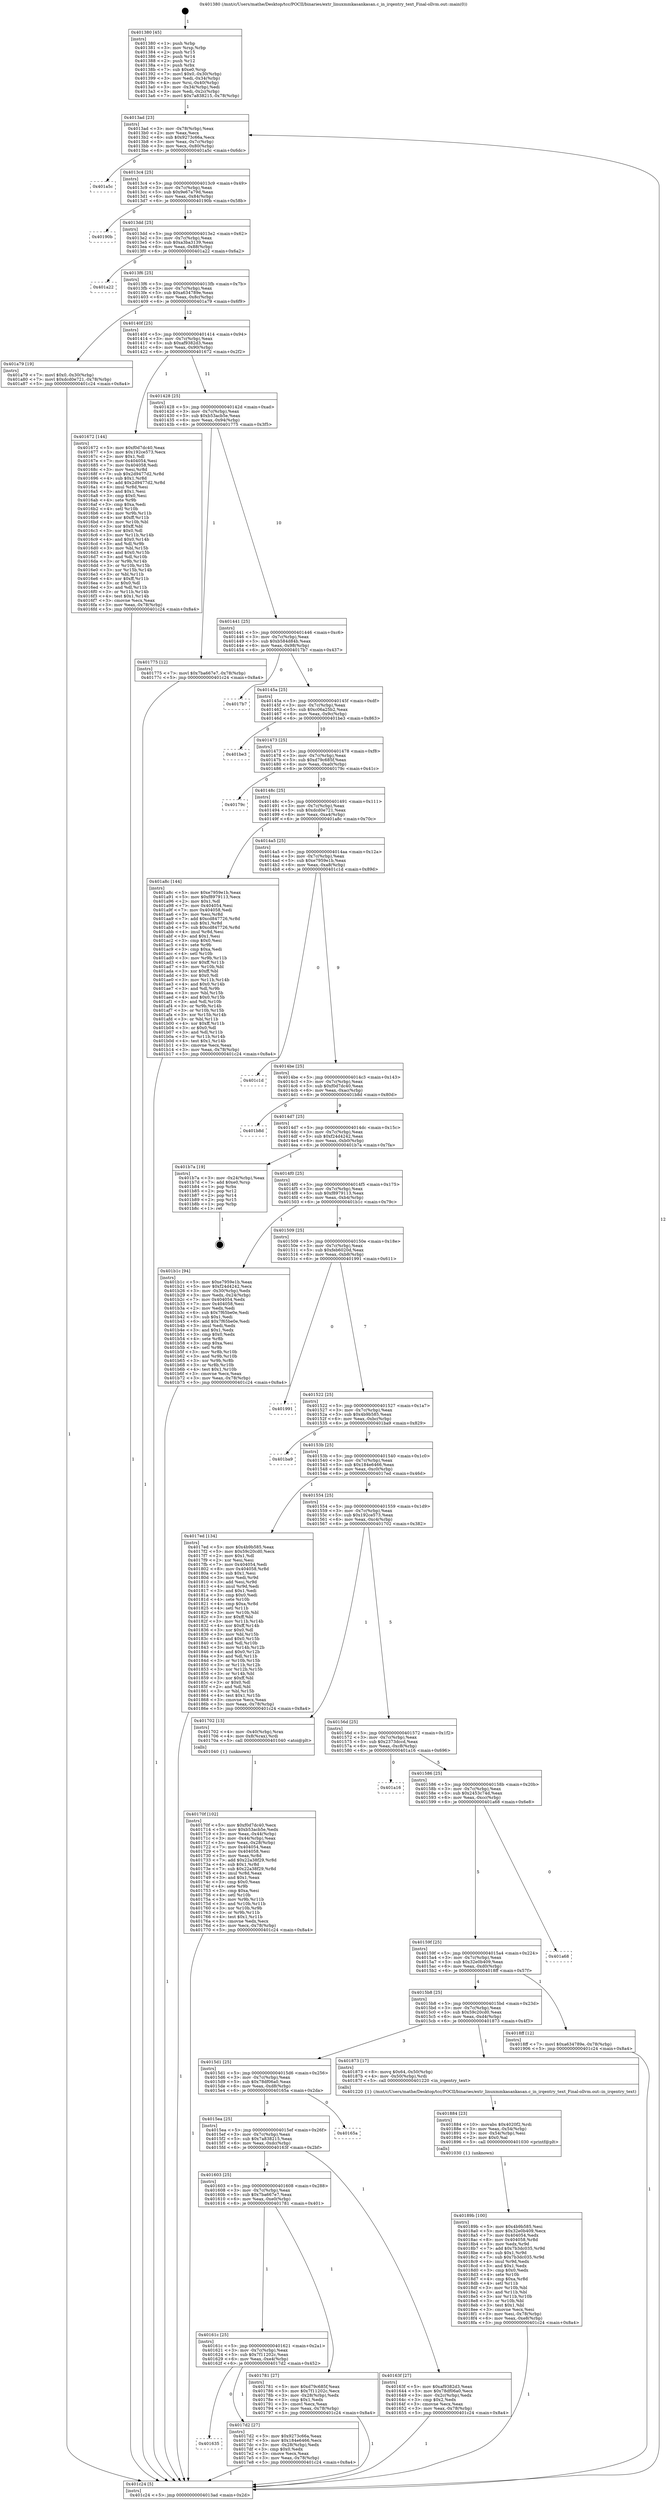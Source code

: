 digraph "0x401380" {
  label = "0x401380 (/mnt/c/Users/mathe/Desktop/tcc/POCII/binaries/extr_linuxmmkasankasan.c_in_irqentry_text_Final-ollvm.out::main(0))"
  labelloc = "t"
  node[shape=record]

  Entry [label="",width=0.3,height=0.3,shape=circle,fillcolor=black,style=filled]
  "0x4013ad" [label="{
     0x4013ad [23]\l
     | [instrs]\l
     &nbsp;&nbsp;0x4013ad \<+3\>: mov -0x78(%rbp),%eax\l
     &nbsp;&nbsp;0x4013b0 \<+2\>: mov %eax,%ecx\l
     &nbsp;&nbsp;0x4013b2 \<+6\>: sub $0x9273c66a,%ecx\l
     &nbsp;&nbsp;0x4013b8 \<+3\>: mov %eax,-0x7c(%rbp)\l
     &nbsp;&nbsp;0x4013bb \<+3\>: mov %ecx,-0x80(%rbp)\l
     &nbsp;&nbsp;0x4013be \<+6\>: je 0000000000401a5c \<main+0x6dc\>\l
  }"]
  "0x401a5c" [label="{
     0x401a5c\l
  }", style=dashed]
  "0x4013c4" [label="{
     0x4013c4 [25]\l
     | [instrs]\l
     &nbsp;&nbsp;0x4013c4 \<+5\>: jmp 00000000004013c9 \<main+0x49\>\l
     &nbsp;&nbsp;0x4013c9 \<+3\>: mov -0x7c(%rbp),%eax\l
     &nbsp;&nbsp;0x4013cc \<+5\>: sub $0x9e67a79d,%eax\l
     &nbsp;&nbsp;0x4013d1 \<+6\>: mov %eax,-0x84(%rbp)\l
     &nbsp;&nbsp;0x4013d7 \<+6\>: je 000000000040190b \<main+0x58b\>\l
  }"]
  Exit [label="",width=0.3,height=0.3,shape=circle,fillcolor=black,style=filled,peripheries=2]
  "0x40190b" [label="{
     0x40190b\l
  }", style=dashed]
  "0x4013dd" [label="{
     0x4013dd [25]\l
     | [instrs]\l
     &nbsp;&nbsp;0x4013dd \<+5\>: jmp 00000000004013e2 \<main+0x62\>\l
     &nbsp;&nbsp;0x4013e2 \<+3\>: mov -0x7c(%rbp),%eax\l
     &nbsp;&nbsp;0x4013e5 \<+5\>: sub $0xa3ba3139,%eax\l
     &nbsp;&nbsp;0x4013ea \<+6\>: mov %eax,-0x88(%rbp)\l
     &nbsp;&nbsp;0x4013f0 \<+6\>: je 0000000000401a22 \<main+0x6a2\>\l
  }"]
  "0x40189b" [label="{
     0x40189b [100]\l
     | [instrs]\l
     &nbsp;&nbsp;0x40189b \<+5\>: mov $0x4b9b585,%esi\l
     &nbsp;&nbsp;0x4018a0 \<+5\>: mov $0x32e0b409,%ecx\l
     &nbsp;&nbsp;0x4018a5 \<+7\>: mov 0x404054,%edx\l
     &nbsp;&nbsp;0x4018ac \<+8\>: mov 0x404058,%r8d\l
     &nbsp;&nbsp;0x4018b4 \<+3\>: mov %edx,%r9d\l
     &nbsp;&nbsp;0x4018b7 \<+7\>: add $0x7b3dc035,%r9d\l
     &nbsp;&nbsp;0x4018be \<+4\>: sub $0x1,%r9d\l
     &nbsp;&nbsp;0x4018c2 \<+7\>: sub $0x7b3dc035,%r9d\l
     &nbsp;&nbsp;0x4018c9 \<+4\>: imul %r9d,%edx\l
     &nbsp;&nbsp;0x4018cd \<+3\>: and $0x1,%edx\l
     &nbsp;&nbsp;0x4018d0 \<+3\>: cmp $0x0,%edx\l
     &nbsp;&nbsp;0x4018d3 \<+4\>: sete %r10b\l
     &nbsp;&nbsp;0x4018d7 \<+4\>: cmp $0xa,%r8d\l
     &nbsp;&nbsp;0x4018db \<+4\>: setl %r11b\l
     &nbsp;&nbsp;0x4018df \<+3\>: mov %r10b,%bl\l
     &nbsp;&nbsp;0x4018e2 \<+3\>: and %r11b,%bl\l
     &nbsp;&nbsp;0x4018e5 \<+3\>: xor %r11b,%r10b\l
     &nbsp;&nbsp;0x4018e8 \<+3\>: or %r10b,%bl\l
     &nbsp;&nbsp;0x4018eb \<+3\>: test $0x1,%bl\l
     &nbsp;&nbsp;0x4018ee \<+3\>: cmovne %ecx,%esi\l
     &nbsp;&nbsp;0x4018f1 \<+3\>: mov %esi,-0x78(%rbp)\l
     &nbsp;&nbsp;0x4018f4 \<+6\>: mov %eax,-0xe8(%rbp)\l
     &nbsp;&nbsp;0x4018fa \<+5\>: jmp 0000000000401c24 \<main+0x8a4\>\l
  }"]
  "0x401a22" [label="{
     0x401a22\l
  }", style=dashed]
  "0x4013f6" [label="{
     0x4013f6 [25]\l
     | [instrs]\l
     &nbsp;&nbsp;0x4013f6 \<+5\>: jmp 00000000004013fb \<main+0x7b\>\l
     &nbsp;&nbsp;0x4013fb \<+3\>: mov -0x7c(%rbp),%eax\l
     &nbsp;&nbsp;0x4013fe \<+5\>: sub $0xa634789e,%eax\l
     &nbsp;&nbsp;0x401403 \<+6\>: mov %eax,-0x8c(%rbp)\l
     &nbsp;&nbsp;0x401409 \<+6\>: je 0000000000401a79 \<main+0x6f9\>\l
  }"]
  "0x401884" [label="{
     0x401884 [23]\l
     | [instrs]\l
     &nbsp;&nbsp;0x401884 \<+10\>: movabs $0x4020f2,%rdi\l
     &nbsp;&nbsp;0x40188e \<+3\>: mov %eax,-0x54(%rbp)\l
     &nbsp;&nbsp;0x401891 \<+3\>: mov -0x54(%rbp),%esi\l
     &nbsp;&nbsp;0x401894 \<+2\>: mov $0x0,%al\l
     &nbsp;&nbsp;0x401896 \<+5\>: call 0000000000401030 \<printf@plt\>\l
     | [calls]\l
     &nbsp;&nbsp;0x401030 \{1\} (unknown)\l
  }"]
  "0x401a79" [label="{
     0x401a79 [19]\l
     | [instrs]\l
     &nbsp;&nbsp;0x401a79 \<+7\>: movl $0x0,-0x30(%rbp)\l
     &nbsp;&nbsp;0x401a80 \<+7\>: movl $0xdcd0e721,-0x78(%rbp)\l
     &nbsp;&nbsp;0x401a87 \<+5\>: jmp 0000000000401c24 \<main+0x8a4\>\l
  }"]
  "0x40140f" [label="{
     0x40140f [25]\l
     | [instrs]\l
     &nbsp;&nbsp;0x40140f \<+5\>: jmp 0000000000401414 \<main+0x94\>\l
     &nbsp;&nbsp;0x401414 \<+3\>: mov -0x7c(%rbp),%eax\l
     &nbsp;&nbsp;0x401417 \<+5\>: sub $0xaf9382d3,%eax\l
     &nbsp;&nbsp;0x40141c \<+6\>: mov %eax,-0x90(%rbp)\l
     &nbsp;&nbsp;0x401422 \<+6\>: je 0000000000401672 \<main+0x2f2\>\l
  }"]
  "0x401635" [label="{
     0x401635\l
  }", style=dashed]
  "0x401672" [label="{
     0x401672 [144]\l
     | [instrs]\l
     &nbsp;&nbsp;0x401672 \<+5\>: mov $0xf0d7dc40,%eax\l
     &nbsp;&nbsp;0x401677 \<+5\>: mov $0x192ce573,%ecx\l
     &nbsp;&nbsp;0x40167c \<+2\>: mov $0x1,%dl\l
     &nbsp;&nbsp;0x40167e \<+7\>: mov 0x404054,%esi\l
     &nbsp;&nbsp;0x401685 \<+7\>: mov 0x404058,%edi\l
     &nbsp;&nbsp;0x40168c \<+3\>: mov %esi,%r8d\l
     &nbsp;&nbsp;0x40168f \<+7\>: sub $0x2d9477d2,%r8d\l
     &nbsp;&nbsp;0x401696 \<+4\>: sub $0x1,%r8d\l
     &nbsp;&nbsp;0x40169a \<+7\>: add $0x2d9477d2,%r8d\l
     &nbsp;&nbsp;0x4016a1 \<+4\>: imul %r8d,%esi\l
     &nbsp;&nbsp;0x4016a5 \<+3\>: and $0x1,%esi\l
     &nbsp;&nbsp;0x4016a8 \<+3\>: cmp $0x0,%esi\l
     &nbsp;&nbsp;0x4016ab \<+4\>: sete %r9b\l
     &nbsp;&nbsp;0x4016af \<+3\>: cmp $0xa,%edi\l
     &nbsp;&nbsp;0x4016b2 \<+4\>: setl %r10b\l
     &nbsp;&nbsp;0x4016b6 \<+3\>: mov %r9b,%r11b\l
     &nbsp;&nbsp;0x4016b9 \<+4\>: xor $0xff,%r11b\l
     &nbsp;&nbsp;0x4016bd \<+3\>: mov %r10b,%bl\l
     &nbsp;&nbsp;0x4016c0 \<+3\>: xor $0xff,%bl\l
     &nbsp;&nbsp;0x4016c3 \<+3\>: xor $0x0,%dl\l
     &nbsp;&nbsp;0x4016c6 \<+3\>: mov %r11b,%r14b\l
     &nbsp;&nbsp;0x4016c9 \<+4\>: and $0x0,%r14b\l
     &nbsp;&nbsp;0x4016cd \<+3\>: and %dl,%r9b\l
     &nbsp;&nbsp;0x4016d0 \<+3\>: mov %bl,%r15b\l
     &nbsp;&nbsp;0x4016d3 \<+4\>: and $0x0,%r15b\l
     &nbsp;&nbsp;0x4016d7 \<+3\>: and %dl,%r10b\l
     &nbsp;&nbsp;0x4016da \<+3\>: or %r9b,%r14b\l
     &nbsp;&nbsp;0x4016dd \<+3\>: or %r10b,%r15b\l
     &nbsp;&nbsp;0x4016e0 \<+3\>: xor %r15b,%r14b\l
     &nbsp;&nbsp;0x4016e3 \<+3\>: or %bl,%r11b\l
     &nbsp;&nbsp;0x4016e6 \<+4\>: xor $0xff,%r11b\l
     &nbsp;&nbsp;0x4016ea \<+3\>: or $0x0,%dl\l
     &nbsp;&nbsp;0x4016ed \<+3\>: and %dl,%r11b\l
     &nbsp;&nbsp;0x4016f0 \<+3\>: or %r11b,%r14b\l
     &nbsp;&nbsp;0x4016f3 \<+4\>: test $0x1,%r14b\l
     &nbsp;&nbsp;0x4016f7 \<+3\>: cmovne %ecx,%eax\l
     &nbsp;&nbsp;0x4016fa \<+3\>: mov %eax,-0x78(%rbp)\l
     &nbsp;&nbsp;0x4016fd \<+5\>: jmp 0000000000401c24 \<main+0x8a4\>\l
  }"]
  "0x401428" [label="{
     0x401428 [25]\l
     | [instrs]\l
     &nbsp;&nbsp;0x401428 \<+5\>: jmp 000000000040142d \<main+0xad\>\l
     &nbsp;&nbsp;0x40142d \<+3\>: mov -0x7c(%rbp),%eax\l
     &nbsp;&nbsp;0x401430 \<+5\>: sub $0xb53acb5e,%eax\l
     &nbsp;&nbsp;0x401435 \<+6\>: mov %eax,-0x94(%rbp)\l
     &nbsp;&nbsp;0x40143b \<+6\>: je 0000000000401775 \<main+0x3f5\>\l
  }"]
  "0x4017d2" [label="{
     0x4017d2 [27]\l
     | [instrs]\l
     &nbsp;&nbsp;0x4017d2 \<+5\>: mov $0x9273c66a,%eax\l
     &nbsp;&nbsp;0x4017d7 \<+5\>: mov $0x184e6466,%ecx\l
     &nbsp;&nbsp;0x4017dc \<+3\>: mov -0x28(%rbp),%edx\l
     &nbsp;&nbsp;0x4017df \<+3\>: cmp $0x0,%edx\l
     &nbsp;&nbsp;0x4017e2 \<+3\>: cmove %ecx,%eax\l
     &nbsp;&nbsp;0x4017e5 \<+3\>: mov %eax,-0x78(%rbp)\l
     &nbsp;&nbsp;0x4017e8 \<+5\>: jmp 0000000000401c24 \<main+0x8a4\>\l
  }"]
  "0x401775" [label="{
     0x401775 [12]\l
     | [instrs]\l
     &nbsp;&nbsp;0x401775 \<+7\>: movl $0x7ba667e7,-0x78(%rbp)\l
     &nbsp;&nbsp;0x40177c \<+5\>: jmp 0000000000401c24 \<main+0x8a4\>\l
  }"]
  "0x401441" [label="{
     0x401441 [25]\l
     | [instrs]\l
     &nbsp;&nbsp;0x401441 \<+5\>: jmp 0000000000401446 \<main+0xc6\>\l
     &nbsp;&nbsp;0x401446 \<+3\>: mov -0x7c(%rbp),%eax\l
     &nbsp;&nbsp;0x401449 \<+5\>: sub $0xb584d84b,%eax\l
     &nbsp;&nbsp;0x40144e \<+6\>: mov %eax,-0x98(%rbp)\l
     &nbsp;&nbsp;0x401454 \<+6\>: je 00000000004017b7 \<main+0x437\>\l
  }"]
  "0x40161c" [label="{
     0x40161c [25]\l
     | [instrs]\l
     &nbsp;&nbsp;0x40161c \<+5\>: jmp 0000000000401621 \<main+0x2a1\>\l
     &nbsp;&nbsp;0x401621 \<+3\>: mov -0x7c(%rbp),%eax\l
     &nbsp;&nbsp;0x401624 \<+5\>: sub $0x7f11202c,%eax\l
     &nbsp;&nbsp;0x401629 \<+6\>: mov %eax,-0xe4(%rbp)\l
     &nbsp;&nbsp;0x40162f \<+6\>: je 00000000004017d2 \<main+0x452\>\l
  }"]
  "0x4017b7" [label="{
     0x4017b7\l
  }", style=dashed]
  "0x40145a" [label="{
     0x40145a [25]\l
     | [instrs]\l
     &nbsp;&nbsp;0x40145a \<+5\>: jmp 000000000040145f \<main+0xdf\>\l
     &nbsp;&nbsp;0x40145f \<+3\>: mov -0x7c(%rbp),%eax\l
     &nbsp;&nbsp;0x401462 \<+5\>: sub $0xc06a25b2,%eax\l
     &nbsp;&nbsp;0x401467 \<+6\>: mov %eax,-0x9c(%rbp)\l
     &nbsp;&nbsp;0x40146d \<+6\>: je 0000000000401be3 \<main+0x863\>\l
  }"]
  "0x401781" [label="{
     0x401781 [27]\l
     | [instrs]\l
     &nbsp;&nbsp;0x401781 \<+5\>: mov $0xd79c685f,%eax\l
     &nbsp;&nbsp;0x401786 \<+5\>: mov $0x7f11202c,%ecx\l
     &nbsp;&nbsp;0x40178b \<+3\>: mov -0x28(%rbp),%edx\l
     &nbsp;&nbsp;0x40178e \<+3\>: cmp $0x1,%edx\l
     &nbsp;&nbsp;0x401791 \<+3\>: cmovl %ecx,%eax\l
     &nbsp;&nbsp;0x401794 \<+3\>: mov %eax,-0x78(%rbp)\l
     &nbsp;&nbsp;0x401797 \<+5\>: jmp 0000000000401c24 \<main+0x8a4\>\l
  }"]
  "0x401be3" [label="{
     0x401be3\l
  }", style=dashed]
  "0x401473" [label="{
     0x401473 [25]\l
     | [instrs]\l
     &nbsp;&nbsp;0x401473 \<+5\>: jmp 0000000000401478 \<main+0xf8\>\l
     &nbsp;&nbsp;0x401478 \<+3\>: mov -0x7c(%rbp),%eax\l
     &nbsp;&nbsp;0x40147b \<+5\>: sub $0xd79c685f,%eax\l
     &nbsp;&nbsp;0x401480 \<+6\>: mov %eax,-0xa0(%rbp)\l
     &nbsp;&nbsp;0x401486 \<+6\>: je 000000000040179c \<main+0x41c\>\l
  }"]
  "0x40170f" [label="{
     0x40170f [102]\l
     | [instrs]\l
     &nbsp;&nbsp;0x40170f \<+5\>: mov $0xf0d7dc40,%ecx\l
     &nbsp;&nbsp;0x401714 \<+5\>: mov $0xb53acb5e,%edx\l
     &nbsp;&nbsp;0x401719 \<+3\>: mov %eax,-0x44(%rbp)\l
     &nbsp;&nbsp;0x40171c \<+3\>: mov -0x44(%rbp),%eax\l
     &nbsp;&nbsp;0x40171f \<+3\>: mov %eax,-0x28(%rbp)\l
     &nbsp;&nbsp;0x401722 \<+7\>: mov 0x404054,%eax\l
     &nbsp;&nbsp;0x401729 \<+7\>: mov 0x404058,%esi\l
     &nbsp;&nbsp;0x401730 \<+3\>: mov %eax,%r8d\l
     &nbsp;&nbsp;0x401733 \<+7\>: add $0x22a38f29,%r8d\l
     &nbsp;&nbsp;0x40173a \<+4\>: sub $0x1,%r8d\l
     &nbsp;&nbsp;0x40173e \<+7\>: sub $0x22a38f29,%r8d\l
     &nbsp;&nbsp;0x401745 \<+4\>: imul %r8d,%eax\l
     &nbsp;&nbsp;0x401749 \<+3\>: and $0x1,%eax\l
     &nbsp;&nbsp;0x40174c \<+3\>: cmp $0x0,%eax\l
     &nbsp;&nbsp;0x40174f \<+4\>: sete %r9b\l
     &nbsp;&nbsp;0x401753 \<+3\>: cmp $0xa,%esi\l
     &nbsp;&nbsp;0x401756 \<+4\>: setl %r10b\l
     &nbsp;&nbsp;0x40175a \<+3\>: mov %r9b,%r11b\l
     &nbsp;&nbsp;0x40175d \<+3\>: and %r10b,%r11b\l
     &nbsp;&nbsp;0x401760 \<+3\>: xor %r10b,%r9b\l
     &nbsp;&nbsp;0x401763 \<+3\>: or %r9b,%r11b\l
     &nbsp;&nbsp;0x401766 \<+4\>: test $0x1,%r11b\l
     &nbsp;&nbsp;0x40176a \<+3\>: cmovne %edx,%ecx\l
     &nbsp;&nbsp;0x40176d \<+3\>: mov %ecx,-0x78(%rbp)\l
     &nbsp;&nbsp;0x401770 \<+5\>: jmp 0000000000401c24 \<main+0x8a4\>\l
  }"]
  "0x40179c" [label="{
     0x40179c\l
  }", style=dashed]
  "0x40148c" [label="{
     0x40148c [25]\l
     | [instrs]\l
     &nbsp;&nbsp;0x40148c \<+5\>: jmp 0000000000401491 \<main+0x111\>\l
     &nbsp;&nbsp;0x401491 \<+3\>: mov -0x7c(%rbp),%eax\l
     &nbsp;&nbsp;0x401494 \<+5\>: sub $0xdcd0e721,%eax\l
     &nbsp;&nbsp;0x401499 \<+6\>: mov %eax,-0xa4(%rbp)\l
     &nbsp;&nbsp;0x40149f \<+6\>: je 0000000000401a8c \<main+0x70c\>\l
  }"]
  "0x401380" [label="{
     0x401380 [45]\l
     | [instrs]\l
     &nbsp;&nbsp;0x401380 \<+1\>: push %rbp\l
     &nbsp;&nbsp;0x401381 \<+3\>: mov %rsp,%rbp\l
     &nbsp;&nbsp;0x401384 \<+2\>: push %r15\l
     &nbsp;&nbsp;0x401386 \<+2\>: push %r14\l
     &nbsp;&nbsp;0x401388 \<+2\>: push %r12\l
     &nbsp;&nbsp;0x40138a \<+1\>: push %rbx\l
     &nbsp;&nbsp;0x40138b \<+7\>: sub $0xe0,%rsp\l
     &nbsp;&nbsp;0x401392 \<+7\>: movl $0x0,-0x30(%rbp)\l
     &nbsp;&nbsp;0x401399 \<+3\>: mov %edi,-0x34(%rbp)\l
     &nbsp;&nbsp;0x40139c \<+4\>: mov %rsi,-0x40(%rbp)\l
     &nbsp;&nbsp;0x4013a0 \<+3\>: mov -0x34(%rbp),%edi\l
     &nbsp;&nbsp;0x4013a3 \<+3\>: mov %edi,-0x2c(%rbp)\l
     &nbsp;&nbsp;0x4013a6 \<+7\>: movl $0x7a838215,-0x78(%rbp)\l
  }"]
  "0x401a8c" [label="{
     0x401a8c [144]\l
     | [instrs]\l
     &nbsp;&nbsp;0x401a8c \<+5\>: mov $0xe7959e1b,%eax\l
     &nbsp;&nbsp;0x401a91 \<+5\>: mov $0xf8979113,%ecx\l
     &nbsp;&nbsp;0x401a96 \<+2\>: mov $0x1,%dl\l
     &nbsp;&nbsp;0x401a98 \<+7\>: mov 0x404054,%esi\l
     &nbsp;&nbsp;0x401a9f \<+7\>: mov 0x404058,%edi\l
     &nbsp;&nbsp;0x401aa6 \<+3\>: mov %esi,%r8d\l
     &nbsp;&nbsp;0x401aa9 \<+7\>: add $0xcd847726,%r8d\l
     &nbsp;&nbsp;0x401ab0 \<+4\>: sub $0x1,%r8d\l
     &nbsp;&nbsp;0x401ab4 \<+7\>: sub $0xcd847726,%r8d\l
     &nbsp;&nbsp;0x401abb \<+4\>: imul %r8d,%esi\l
     &nbsp;&nbsp;0x401abf \<+3\>: and $0x1,%esi\l
     &nbsp;&nbsp;0x401ac2 \<+3\>: cmp $0x0,%esi\l
     &nbsp;&nbsp;0x401ac5 \<+4\>: sete %r9b\l
     &nbsp;&nbsp;0x401ac9 \<+3\>: cmp $0xa,%edi\l
     &nbsp;&nbsp;0x401acc \<+4\>: setl %r10b\l
     &nbsp;&nbsp;0x401ad0 \<+3\>: mov %r9b,%r11b\l
     &nbsp;&nbsp;0x401ad3 \<+4\>: xor $0xff,%r11b\l
     &nbsp;&nbsp;0x401ad7 \<+3\>: mov %r10b,%bl\l
     &nbsp;&nbsp;0x401ada \<+3\>: xor $0xff,%bl\l
     &nbsp;&nbsp;0x401add \<+3\>: xor $0x0,%dl\l
     &nbsp;&nbsp;0x401ae0 \<+3\>: mov %r11b,%r14b\l
     &nbsp;&nbsp;0x401ae3 \<+4\>: and $0x0,%r14b\l
     &nbsp;&nbsp;0x401ae7 \<+3\>: and %dl,%r9b\l
     &nbsp;&nbsp;0x401aea \<+3\>: mov %bl,%r15b\l
     &nbsp;&nbsp;0x401aed \<+4\>: and $0x0,%r15b\l
     &nbsp;&nbsp;0x401af1 \<+3\>: and %dl,%r10b\l
     &nbsp;&nbsp;0x401af4 \<+3\>: or %r9b,%r14b\l
     &nbsp;&nbsp;0x401af7 \<+3\>: or %r10b,%r15b\l
     &nbsp;&nbsp;0x401afa \<+3\>: xor %r15b,%r14b\l
     &nbsp;&nbsp;0x401afd \<+3\>: or %bl,%r11b\l
     &nbsp;&nbsp;0x401b00 \<+4\>: xor $0xff,%r11b\l
     &nbsp;&nbsp;0x401b04 \<+3\>: or $0x0,%dl\l
     &nbsp;&nbsp;0x401b07 \<+3\>: and %dl,%r11b\l
     &nbsp;&nbsp;0x401b0a \<+3\>: or %r11b,%r14b\l
     &nbsp;&nbsp;0x401b0d \<+4\>: test $0x1,%r14b\l
     &nbsp;&nbsp;0x401b11 \<+3\>: cmovne %ecx,%eax\l
     &nbsp;&nbsp;0x401b14 \<+3\>: mov %eax,-0x78(%rbp)\l
     &nbsp;&nbsp;0x401b17 \<+5\>: jmp 0000000000401c24 \<main+0x8a4\>\l
  }"]
  "0x4014a5" [label="{
     0x4014a5 [25]\l
     | [instrs]\l
     &nbsp;&nbsp;0x4014a5 \<+5\>: jmp 00000000004014aa \<main+0x12a\>\l
     &nbsp;&nbsp;0x4014aa \<+3\>: mov -0x7c(%rbp),%eax\l
     &nbsp;&nbsp;0x4014ad \<+5\>: sub $0xe7959e1b,%eax\l
     &nbsp;&nbsp;0x4014b2 \<+6\>: mov %eax,-0xa8(%rbp)\l
     &nbsp;&nbsp;0x4014b8 \<+6\>: je 0000000000401c1d \<main+0x89d\>\l
  }"]
  "0x401c24" [label="{
     0x401c24 [5]\l
     | [instrs]\l
     &nbsp;&nbsp;0x401c24 \<+5\>: jmp 00000000004013ad \<main+0x2d\>\l
  }"]
  "0x401c1d" [label="{
     0x401c1d\l
  }", style=dashed]
  "0x4014be" [label="{
     0x4014be [25]\l
     | [instrs]\l
     &nbsp;&nbsp;0x4014be \<+5\>: jmp 00000000004014c3 \<main+0x143\>\l
     &nbsp;&nbsp;0x4014c3 \<+3\>: mov -0x7c(%rbp),%eax\l
     &nbsp;&nbsp;0x4014c6 \<+5\>: sub $0xf0d7dc40,%eax\l
     &nbsp;&nbsp;0x4014cb \<+6\>: mov %eax,-0xac(%rbp)\l
     &nbsp;&nbsp;0x4014d1 \<+6\>: je 0000000000401b8d \<main+0x80d\>\l
  }"]
  "0x401603" [label="{
     0x401603 [25]\l
     | [instrs]\l
     &nbsp;&nbsp;0x401603 \<+5\>: jmp 0000000000401608 \<main+0x288\>\l
     &nbsp;&nbsp;0x401608 \<+3\>: mov -0x7c(%rbp),%eax\l
     &nbsp;&nbsp;0x40160b \<+5\>: sub $0x7ba667e7,%eax\l
     &nbsp;&nbsp;0x401610 \<+6\>: mov %eax,-0xe0(%rbp)\l
     &nbsp;&nbsp;0x401616 \<+6\>: je 0000000000401781 \<main+0x401\>\l
  }"]
  "0x401b8d" [label="{
     0x401b8d\l
  }", style=dashed]
  "0x4014d7" [label="{
     0x4014d7 [25]\l
     | [instrs]\l
     &nbsp;&nbsp;0x4014d7 \<+5\>: jmp 00000000004014dc \<main+0x15c\>\l
     &nbsp;&nbsp;0x4014dc \<+3\>: mov -0x7c(%rbp),%eax\l
     &nbsp;&nbsp;0x4014df \<+5\>: sub $0xf24d4242,%eax\l
     &nbsp;&nbsp;0x4014e4 \<+6\>: mov %eax,-0xb0(%rbp)\l
     &nbsp;&nbsp;0x4014ea \<+6\>: je 0000000000401b7a \<main+0x7fa\>\l
  }"]
  "0x40163f" [label="{
     0x40163f [27]\l
     | [instrs]\l
     &nbsp;&nbsp;0x40163f \<+5\>: mov $0xaf9382d3,%eax\l
     &nbsp;&nbsp;0x401644 \<+5\>: mov $0x78df06a0,%ecx\l
     &nbsp;&nbsp;0x401649 \<+3\>: mov -0x2c(%rbp),%edx\l
     &nbsp;&nbsp;0x40164c \<+3\>: cmp $0x2,%edx\l
     &nbsp;&nbsp;0x40164f \<+3\>: cmovne %ecx,%eax\l
     &nbsp;&nbsp;0x401652 \<+3\>: mov %eax,-0x78(%rbp)\l
     &nbsp;&nbsp;0x401655 \<+5\>: jmp 0000000000401c24 \<main+0x8a4\>\l
  }"]
  "0x401b7a" [label="{
     0x401b7a [19]\l
     | [instrs]\l
     &nbsp;&nbsp;0x401b7a \<+3\>: mov -0x24(%rbp),%eax\l
     &nbsp;&nbsp;0x401b7d \<+7\>: add $0xe0,%rsp\l
     &nbsp;&nbsp;0x401b84 \<+1\>: pop %rbx\l
     &nbsp;&nbsp;0x401b85 \<+2\>: pop %r12\l
     &nbsp;&nbsp;0x401b87 \<+2\>: pop %r14\l
     &nbsp;&nbsp;0x401b89 \<+2\>: pop %r15\l
     &nbsp;&nbsp;0x401b8b \<+1\>: pop %rbp\l
     &nbsp;&nbsp;0x401b8c \<+1\>: ret\l
  }"]
  "0x4014f0" [label="{
     0x4014f0 [25]\l
     | [instrs]\l
     &nbsp;&nbsp;0x4014f0 \<+5\>: jmp 00000000004014f5 \<main+0x175\>\l
     &nbsp;&nbsp;0x4014f5 \<+3\>: mov -0x7c(%rbp),%eax\l
     &nbsp;&nbsp;0x4014f8 \<+5\>: sub $0xf8979113,%eax\l
     &nbsp;&nbsp;0x4014fd \<+6\>: mov %eax,-0xb4(%rbp)\l
     &nbsp;&nbsp;0x401503 \<+6\>: je 0000000000401b1c \<main+0x79c\>\l
  }"]
  "0x4015ea" [label="{
     0x4015ea [25]\l
     | [instrs]\l
     &nbsp;&nbsp;0x4015ea \<+5\>: jmp 00000000004015ef \<main+0x26f\>\l
     &nbsp;&nbsp;0x4015ef \<+3\>: mov -0x7c(%rbp),%eax\l
     &nbsp;&nbsp;0x4015f2 \<+5\>: sub $0x7a838215,%eax\l
     &nbsp;&nbsp;0x4015f7 \<+6\>: mov %eax,-0xdc(%rbp)\l
     &nbsp;&nbsp;0x4015fd \<+6\>: je 000000000040163f \<main+0x2bf\>\l
  }"]
  "0x401b1c" [label="{
     0x401b1c [94]\l
     | [instrs]\l
     &nbsp;&nbsp;0x401b1c \<+5\>: mov $0xe7959e1b,%eax\l
     &nbsp;&nbsp;0x401b21 \<+5\>: mov $0xf24d4242,%ecx\l
     &nbsp;&nbsp;0x401b26 \<+3\>: mov -0x30(%rbp),%edx\l
     &nbsp;&nbsp;0x401b29 \<+3\>: mov %edx,-0x24(%rbp)\l
     &nbsp;&nbsp;0x401b2c \<+7\>: mov 0x404054,%edx\l
     &nbsp;&nbsp;0x401b33 \<+7\>: mov 0x404058,%esi\l
     &nbsp;&nbsp;0x401b3a \<+2\>: mov %edx,%edi\l
     &nbsp;&nbsp;0x401b3c \<+6\>: sub $0x7f65be0e,%edi\l
     &nbsp;&nbsp;0x401b42 \<+3\>: sub $0x1,%edi\l
     &nbsp;&nbsp;0x401b45 \<+6\>: add $0x7f65be0e,%edi\l
     &nbsp;&nbsp;0x401b4b \<+3\>: imul %edi,%edx\l
     &nbsp;&nbsp;0x401b4e \<+3\>: and $0x1,%edx\l
     &nbsp;&nbsp;0x401b51 \<+3\>: cmp $0x0,%edx\l
     &nbsp;&nbsp;0x401b54 \<+4\>: sete %r8b\l
     &nbsp;&nbsp;0x401b58 \<+3\>: cmp $0xa,%esi\l
     &nbsp;&nbsp;0x401b5b \<+4\>: setl %r9b\l
     &nbsp;&nbsp;0x401b5f \<+3\>: mov %r8b,%r10b\l
     &nbsp;&nbsp;0x401b62 \<+3\>: and %r9b,%r10b\l
     &nbsp;&nbsp;0x401b65 \<+3\>: xor %r9b,%r8b\l
     &nbsp;&nbsp;0x401b68 \<+3\>: or %r8b,%r10b\l
     &nbsp;&nbsp;0x401b6b \<+4\>: test $0x1,%r10b\l
     &nbsp;&nbsp;0x401b6f \<+3\>: cmovne %ecx,%eax\l
     &nbsp;&nbsp;0x401b72 \<+3\>: mov %eax,-0x78(%rbp)\l
     &nbsp;&nbsp;0x401b75 \<+5\>: jmp 0000000000401c24 \<main+0x8a4\>\l
  }"]
  "0x401509" [label="{
     0x401509 [25]\l
     | [instrs]\l
     &nbsp;&nbsp;0x401509 \<+5\>: jmp 000000000040150e \<main+0x18e\>\l
     &nbsp;&nbsp;0x40150e \<+3\>: mov -0x7c(%rbp),%eax\l
     &nbsp;&nbsp;0x401511 \<+5\>: sub $0xfeb6020d,%eax\l
     &nbsp;&nbsp;0x401516 \<+6\>: mov %eax,-0xb8(%rbp)\l
     &nbsp;&nbsp;0x40151c \<+6\>: je 0000000000401991 \<main+0x611\>\l
  }"]
  "0x40165a" [label="{
     0x40165a\l
  }", style=dashed]
  "0x401991" [label="{
     0x401991\l
  }", style=dashed]
  "0x401522" [label="{
     0x401522 [25]\l
     | [instrs]\l
     &nbsp;&nbsp;0x401522 \<+5\>: jmp 0000000000401527 \<main+0x1a7\>\l
     &nbsp;&nbsp;0x401527 \<+3\>: mov -0x7c(%rbp),%eax\l
     &nbsp;&nbsp;0x40152a \<+5\>: sub $0x4b9b585,%eax\l
     &nbsp;&nbsp;0x40152f \<+6\>: mov %eax,-0xbc(%rbp)\l
     &nbsp;&nbsp;0x401535 \<+6\>: je 0000000000401ba9 \<main+0x829\>\l
  }"]
  "0x4015d1" [label="{
     0x4015d1 [25]\l
     | [instrs]\l
     &nbsp;&nbsp;0x4015d1 \<+5\>: jmp 00000000004015d6 \<main+0x256\>\l
     &nbsp;&nbsp;0x4015d6 \<+3\>: mov -0x7c(%rbp),%eax\l
     &nbsp;&nbsp;0x4015d9 \<+5\>: sub $0x78df06a0,%eax\l
     &nbsp;&nbsp;0x4015de \<+6\>: mov %eax,-0xd8(%rbp)\l
     &nbsp;&nbsp;0x4015e4 \<+6\>: je 000000000040165a \<main+0x2da\>\l
  }"]
  "0x401ba9" [label="{
     0x401ba9\l
  }", style=dashed]
  "0x40153b" [label="{
     0x40153b [25]\l
     | [instrs]\l
     &nbsp;&nbsp;0x40153b \<+5\>: jmp 0000000000401540 \<main+0x1c0\>\l
     &nbsp;&nbsp;0x401540 \<+3\>: mov -0x7c(%rbp),%eax\l
     &nbsp;&nbsp;0x401543 \<+5\>: sub $0x184e6466,%eax\l
     &nbsp;&nbsp;0x401548 \<+6\>: mov %eax,-0xc0(%rbp)\l
     &nbsp;&nbsp;0x40154e \<+6\>: je 00000000004017ed \<main+0x46d\>\l
  }"]
  "0x401873" [label="{
     0x401873 [17]\l
     | [instrs]\l
     &nbsp;&nbsp;0x401873 \<+8\>: movq $0x64,-0x50(%rbp)\l
     &nbsp;&nbsp;0x40187b \<+4\>: mov -0x50(%rbp),%rdi\l
     &nbsp;&nbsp;0x40187f \<+5\>: call 0000000000401220 \<in_irqentry_text\>\l
     | [calls]\l
     &nbsp;&nbsp;0x401220 \{1\} (/mnt/c/Users/mathe/Desktop/tcc/POCII/binaries/extr_linuxmmkasankasan.c_in_irqentry_text_Final-ollvm.out::in_irqentry_text)\l
  }"]
  "0x4017ed" [label="{
     0x4017ed [134]\l
     | [instrs]\l
     &nbsp;&nbsp;0x4017ed \<+5\>: mov $0x4b9b585,%eax\l
     &nbsp;&nbsp;0x4017f2 \<+5\>: mov $0x59c20cd0,%ecx\l
     &nbsp;&nbsp;0x4017f7 \<+2\>: mov $0x1,%dl\l
     &nbsp;&nbsp;0x4017f9 \<+2\>: xor %esi,%esi\l
     &nbsp;&nbsp;0x4017fb \<+7\>: mov 0x404054,%edi\l
     &nbsp;&nbsp;0x401802 \<+8\>: mov 0x404058,%r8d\l
     &nbsp;&nbsp;0x40180a \<+3\>: sub $0x1,%esi\l
     &nbsp;&nbsp;0x40180d \<+3\>: mov %edi,%r9d\l
     &nbsp;&nbsp;0x401810 \<+3\>: add %esi,%r9d\l
     &nbsp;&nbsp;0x401813 \<+4\>: imul %r9d,%edi\l
     &nbsp;&nbsp;0x401817 \<+3\>: and $0x1,%edi\l
     &nbsp;&nbsp;0x40181a \<+3\>: cmp $0x0,%edi\l
     &nbsp;&nbsp;0x40181d \<+4\>: sete %r10b\l
     &nbsp;&nbsp;0x401821 \<+4\>: cmp $0xa,%r8d\l
     &nbsp;&nbsp;0x401825 \<+4\>: setl %r11b\l
     &nbsp;&nbsp;0x401829 \<+3\>: mov %r10b,%bl\l
     &nbsp;&nbsp;0x40182c \<+3\>: xor $0xff,%bl\l
     &nbsp;&nbsp;0x40182f \<+3\>: mov %r11b,%r14b\l
     &nbsp;&nbsp;0x401832 \<+4\>: xor $0xff,%r14b\l
     &nbsp;&nbsp;0x401836 \<+3\>: xor $0x0,%dl\l
     &nbsp;&nbsp;0x401839 \<+3\>: mov %bl,%r15b\l
     &nbsp;&nbsp;0x40183c \<+4\>: and $0x0,%r15b\l
     &nbsp;&nbsp;0x401840 \<+3\>: and %dl,%r10b\l
     &nbsp;&nbsp;0x401843 \<+3\>: mov %r14b,%r12b\l
     &nbsp;&nbsp;0x401846 \<+4\>: and $0x0,%r12b\l
     &nbsp;&nbsp;0x40184a \<+3\>: and %dl,%r11b\l
     &nbsp;&nbsp;0x40184d \<+3\>: or %r10b,%r15b\l
     &nbsp;&nbsp;0x401850 \<+3\>: or %r11b,%r12b\l
     &nbsp;&nbsp;0x401853 \<+3\>: xor %r12b,%r15b\l
     &nbsp;&nbsp;0x401856 \<+3\>: or %r14b,%bl\l
     &nbsp;&nbsp;0x401859 \<+3\>: xor $0xff,%bl\l
     &nbsp;&nbsp;0x40185c \<+3\>: or $0x0,%dl\l
     &nbsp;&nbsp;0x40185f \<+2\>: and %dl,%bl\l
     &nbsp;&nbsp;0x401861 \<+3\>: or %bl,%r15b\l
     &nbsp;&nbsp;0x401864 \<+4\>: test $0x1,%r15b\l
     &nbsp;&nbsp;0x401868 \<+3\>: cmovne %ecx,%eax\l
     &nbsp;&nbsp;0x40186b \<+3\>: mov %eax,-0x78(%rbp)\l
     &nbsp;&nbsp;0x40186e \<+5\>: jmp 0000000000401c24 \<main+0x8a4\>\l
  }"]
  "0x401554" [label="{
     0x401554 [25]\l
     | [instrs]\l
     &nbsp;&nbsp;0x401554 \<+5\>: jmp 0000000000401559 \<main+0x1d9\>\l
     &nbsp;&nbsp;0x401559 \<+3\>: mov -0x7c(%rbp),%eax\l
     &nbsp;&nbsp;0x40155c \<+5\>: sub $0x192ce573,%eax\l
     &nbsp;&nbsp;0x401561 \<+6\>: mov %eax,-0xc4(%rbp)\l
     &nbsp;&nbsp;0x401567 \<+6\>: je 0000000000401702 \<main+0x382\>\l
  }"]
  "0x4015b8" [label="{
     0x4015b8 [25]\l
     | [instrs]\l
     &nbsp;&nbsp;0x4015b8 \<+5\>: jmp 00000000004015bd \<main+0x23d\>\l
     &nbsp;&nbsp;0x4015bd \<+3\>: mov -0x7c(%rbp),%eax\l
     &nbsp;&nbsp;0x4015c0 \<+5\>: sub $0x59c20cd0,%eax\l
     &nbsp;&nbsp;0x4015c5 \<+6\>: mov %eax,-0xd4(%rbp)\l
     &nbsp;&nbsp;0x4015cb \<+6\>: je 0000000000401873 \<main+0x4f3\>\l
  }"]
  "0x401702" [label="{
     0x401702 [13]\l
     | [instrs]\l
     &nbsp;&nbsp;0x401702 \<+4\>: mov -0x40(%rbp),%rax\l
     &nbsp;&nbsp;0x401706 \<+4\>: mov 0x8(%rax),%rdi\l
     &nbsp;&nbsp;0x40170a \<+5\>: call 0000000000401040 \<atoi@plt\>\l
     | [calls]\l
     &nbsp;&nbsp;0x401040 \{1\} (unknown)\l
  }"]
  "0x40156d" [label="{
     0x40156d [25]\l
     | [instrs]\l
     &nbsp;&nbsp;0x40156d \<+5\>: jmp 0000000000401572 \<main+0x1f2\>\l
     &nbsp;&nbsp;0x401572 \<+3\>: mov -0x7c(%rbp),%eax\l
     &nbsp;&nbsp;0x401575 \<+5\>: sub $0x2373dccd,%eax\l
     &nbsp;&nbsp;0x40157a \<+6\>: mov %eax,-0xc8(%rbp)\l
     &nbsp;&nbsp;0x401580 \<+6\>: je 0000000000401a16 \<main+0x696\>\l
  }"]
  "0x4018ff" [label="{
     0x4018ff [12]\l
     | [instrs]\l
     &nbsp;&nbsp;0x4018ff \<+7\>: movl $0xa634789e,-0x78(%rbp)\l
     &nbsp;&nbsp;0x401906 \<+5\>: jmp 0000000000401c24 \<main+0x8a4\>\l
  }"]
  "0x401a16" [label="{
     0x401a16\l
  }", style=dashed]
  "0x401586" [label="{
     0x401586 [25]\l
     | [instrs]\l
     &nbsp;&nbsp;0x401586 \<+5\>: jmp 000000000040158b \<main+0x20b\>\l
     &nbsp;&nbsp;0x40158b \<+3\>: mov -0x7c(%rbp),%eax\l
     &nbsp;&nbsp;0x40158e \<+5\>: sub $0x2453c74d,%eax\l
     &nbsp;&nbsp;0x401593 \<+6\>: mov %eax,-0xcc(%rbp)\l
     &nbsp;&nbsp;0x401599 \<+6\>: je 0000000000401a68 \<main+0x6e8\>\l
  }"]
  "0x40159f" [label="{
     0x40159f [25]\l
     | [instrs]\l
     &nbsp;&nbsp;0x40159f \<+5\>: jmp 00000000004015a4 \<main+0x224\>\l
     &nbsp;&nbsp;0x4015a4 \<+3\>: mov -0x7c(%rbp),%eax\l
     &nbsp;&nbsp;0x4015a7 \<+5\>: sub $0x32e0b409,%eax\l
     &nbsp;&nbsp;0x4015ac \<+6\>: mov %eax,-0xd0(%rbp)\l
     &nbsp;&nbsp;0x4015b2 \<+6\>: je 00000000004018ff \<main+0x57f\>\l
  }"]
  "0x401a68" [label="{
     0x401a68\l
  }", style=dashed]
  Entry -> "0x401380" [label=" 1"]
  "0x4013ad" -> "0x401a5c" [label=" 0"]
  "0x4013ad" -> "0x4013c4" [label=" 13"]
  "0x401b7a" -> Exit [label=" 1"]
  "0x4013c4" -> "0x40190b" [label=" 0"]
  "0x4013c4" -> "0x4013dd" [label=" 13"]
  "0x401b1c" -> "0x401c24" [label=" 1"]
  "0x4013dd" -> "0x401a22" [label=" 0"]
  "0x4013dd" -> "0x4013f6" [label=" 13"]
  "0x401a8c" -> "0x401c24" [label=" 1"]
  "0x4013f6" -> "0x401a79" [label=" 1"]
  "0x4013f6" -> "0x40140f" [label=" 12"]
  "0x401a79" -> "0x401c24" [label=" 1"]
  "0x40140f" -> "0x401672" [label=" 1"]
  "0x40140f" -> "0x401428" [label=" 11"]
  "0x4018ff" -> "0x401c24" [label=" 1"]
  "0x401428" -> "0x401775" [label=" 1"]
  "0x401428" -> "0x401441" [label=" 10"]
  "0x40189b" -> "0x401c24" [label=" 1"]
  "0x401441" -> "0x4017b7" [label=" 0"]
  "0x401441" -> "0x40145a" [label=" 10"]
  "0x401873" -> "0x401884" [label=" 1"]
  "0x40145a" -> "0x401be3" [label=" 0"]
  "0x40145a" -> "0x401473" [label=" 10"]
  "0x4017ed" -> "0x401c24" [label=" 1"]
  "0x401473" -> "0x40179c" [label=" 0"]
  "0x401473" -> "0x40148c" [label=" 10"]
  "0x40161c" -> "0x401635" [label=" 0"]
  "0x40148c" -> "0x401a8c" [label=" 1"]
  "0x40148c" -> "0x4014a5" [label=" 9"]
  "0x40161c" -> "0x4017d2" [label=" 1"]
  "0x4014a5" -> "0x401c1d" [label=" 0"]
  "0x4014a5" -> "0x4014be" [label=" 9"]
  "0x401884" -> "0x40189b" [label=" 1"]
  "0x4014be" -> "0x401b8d" [label=" 0"]
  "0x4014be" -> "0x4014d7" [label=" 9"]
  "0x401781" -> "0x401c24" [label=" 1"]
  "0x4014d7" -> "0x401b7a" [label=" 1"]
  "0x4014d7" -> "0x4014f0" [label=" 8"]
  "0x401603" -> "0x40161c" [label=" 1"]
  "0x4014f0" -> "0x401b1c" [label=" 1"]
  "0x4014f0" -> "0x401509" [label=" 7"]
  "0x4017d2" -> "0x401c24" [label=" 1"]
  "0x401509" -> "0x401991" [label=" 0"]
  "0x401509" -> "0x401522" [label=" 7"]
  "0x401775" -> "0x401c24" [label=" 1"]
  "0x401522" -> "0x401ba9" [label=" 0"]
  "0x401522" -> "0x40153b" [label=" 7"]
  "0x401702" -> "0x40170f" [label=" 1"]
  "0x40153b" -> "0x4017ed" [label=" 1"]
  "0x40153b" -> "0x401554" [label=" 6"]
  "0x401672" -> "0x401c24" [label=" 1"]
  "0x401554" -> "0x401702" [label=" 1"]
  "0x401554" -> "0x40156d" [label=" 5"]
  "0x401380" -> "0x4013ad" [label=" 1"]
  "0x40156d" -> "0x401a16" [label=" 0"]
  "0x40156d" -> "0x401586" [label=" 5"]
  "0x40163f" -> "0x401c24" [label=" 1"]
  "0x401586" -> "0x401a68" [label=" 0"]
  "0x401586" -> "0x40159f" [label=" 5"]
  "0x4015ea" -> "0x401603" [label=" 2"]
  "0x40159f" -> "0x4018ff" [label=" 1"]
  "0x40159f" -> "0x4015b8" [label=" 4"]
  "0x401c24" -> "0x4013ad" [label=" 12"]
  "0x4015b8" -> "0x401873" [label=" 1"]
  "0x4015b8" -> "0x4015d1" [label=" 3"]
  "0x40170f" -> "0x401c24" [label=" 1"]
  "0x4015d1" -> "0x40165a" [label=" 0"]
  "0x4015d1" -> "0x4015ea" [label=" 3"]
  "0x401603" -> "0x401781" [label=" 1"]
  "0x4015ea" -> "0x40163f" [label=" 1"]
}

